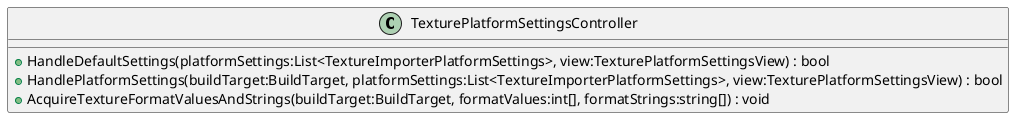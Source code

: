 @startuml
class TexturePlatformSettingsController {
    + HandleDefaultSettings(platformSettings:List<TextureImporterPlatformSettings>, view:TexturePlatformSettingsView) : bool
    + HandlePlatformSettings(buildTarget:BuildTarget, platformSettings:List<TextureImporterPlatformSettings>, view:TexturePlatformSettingsView) : bool
    + AcquireTextureFormatValuesAndStrings(buildTarget:BuildTarget, formatValues:int[], formatStrings:string[]) : void
}
@enduml
